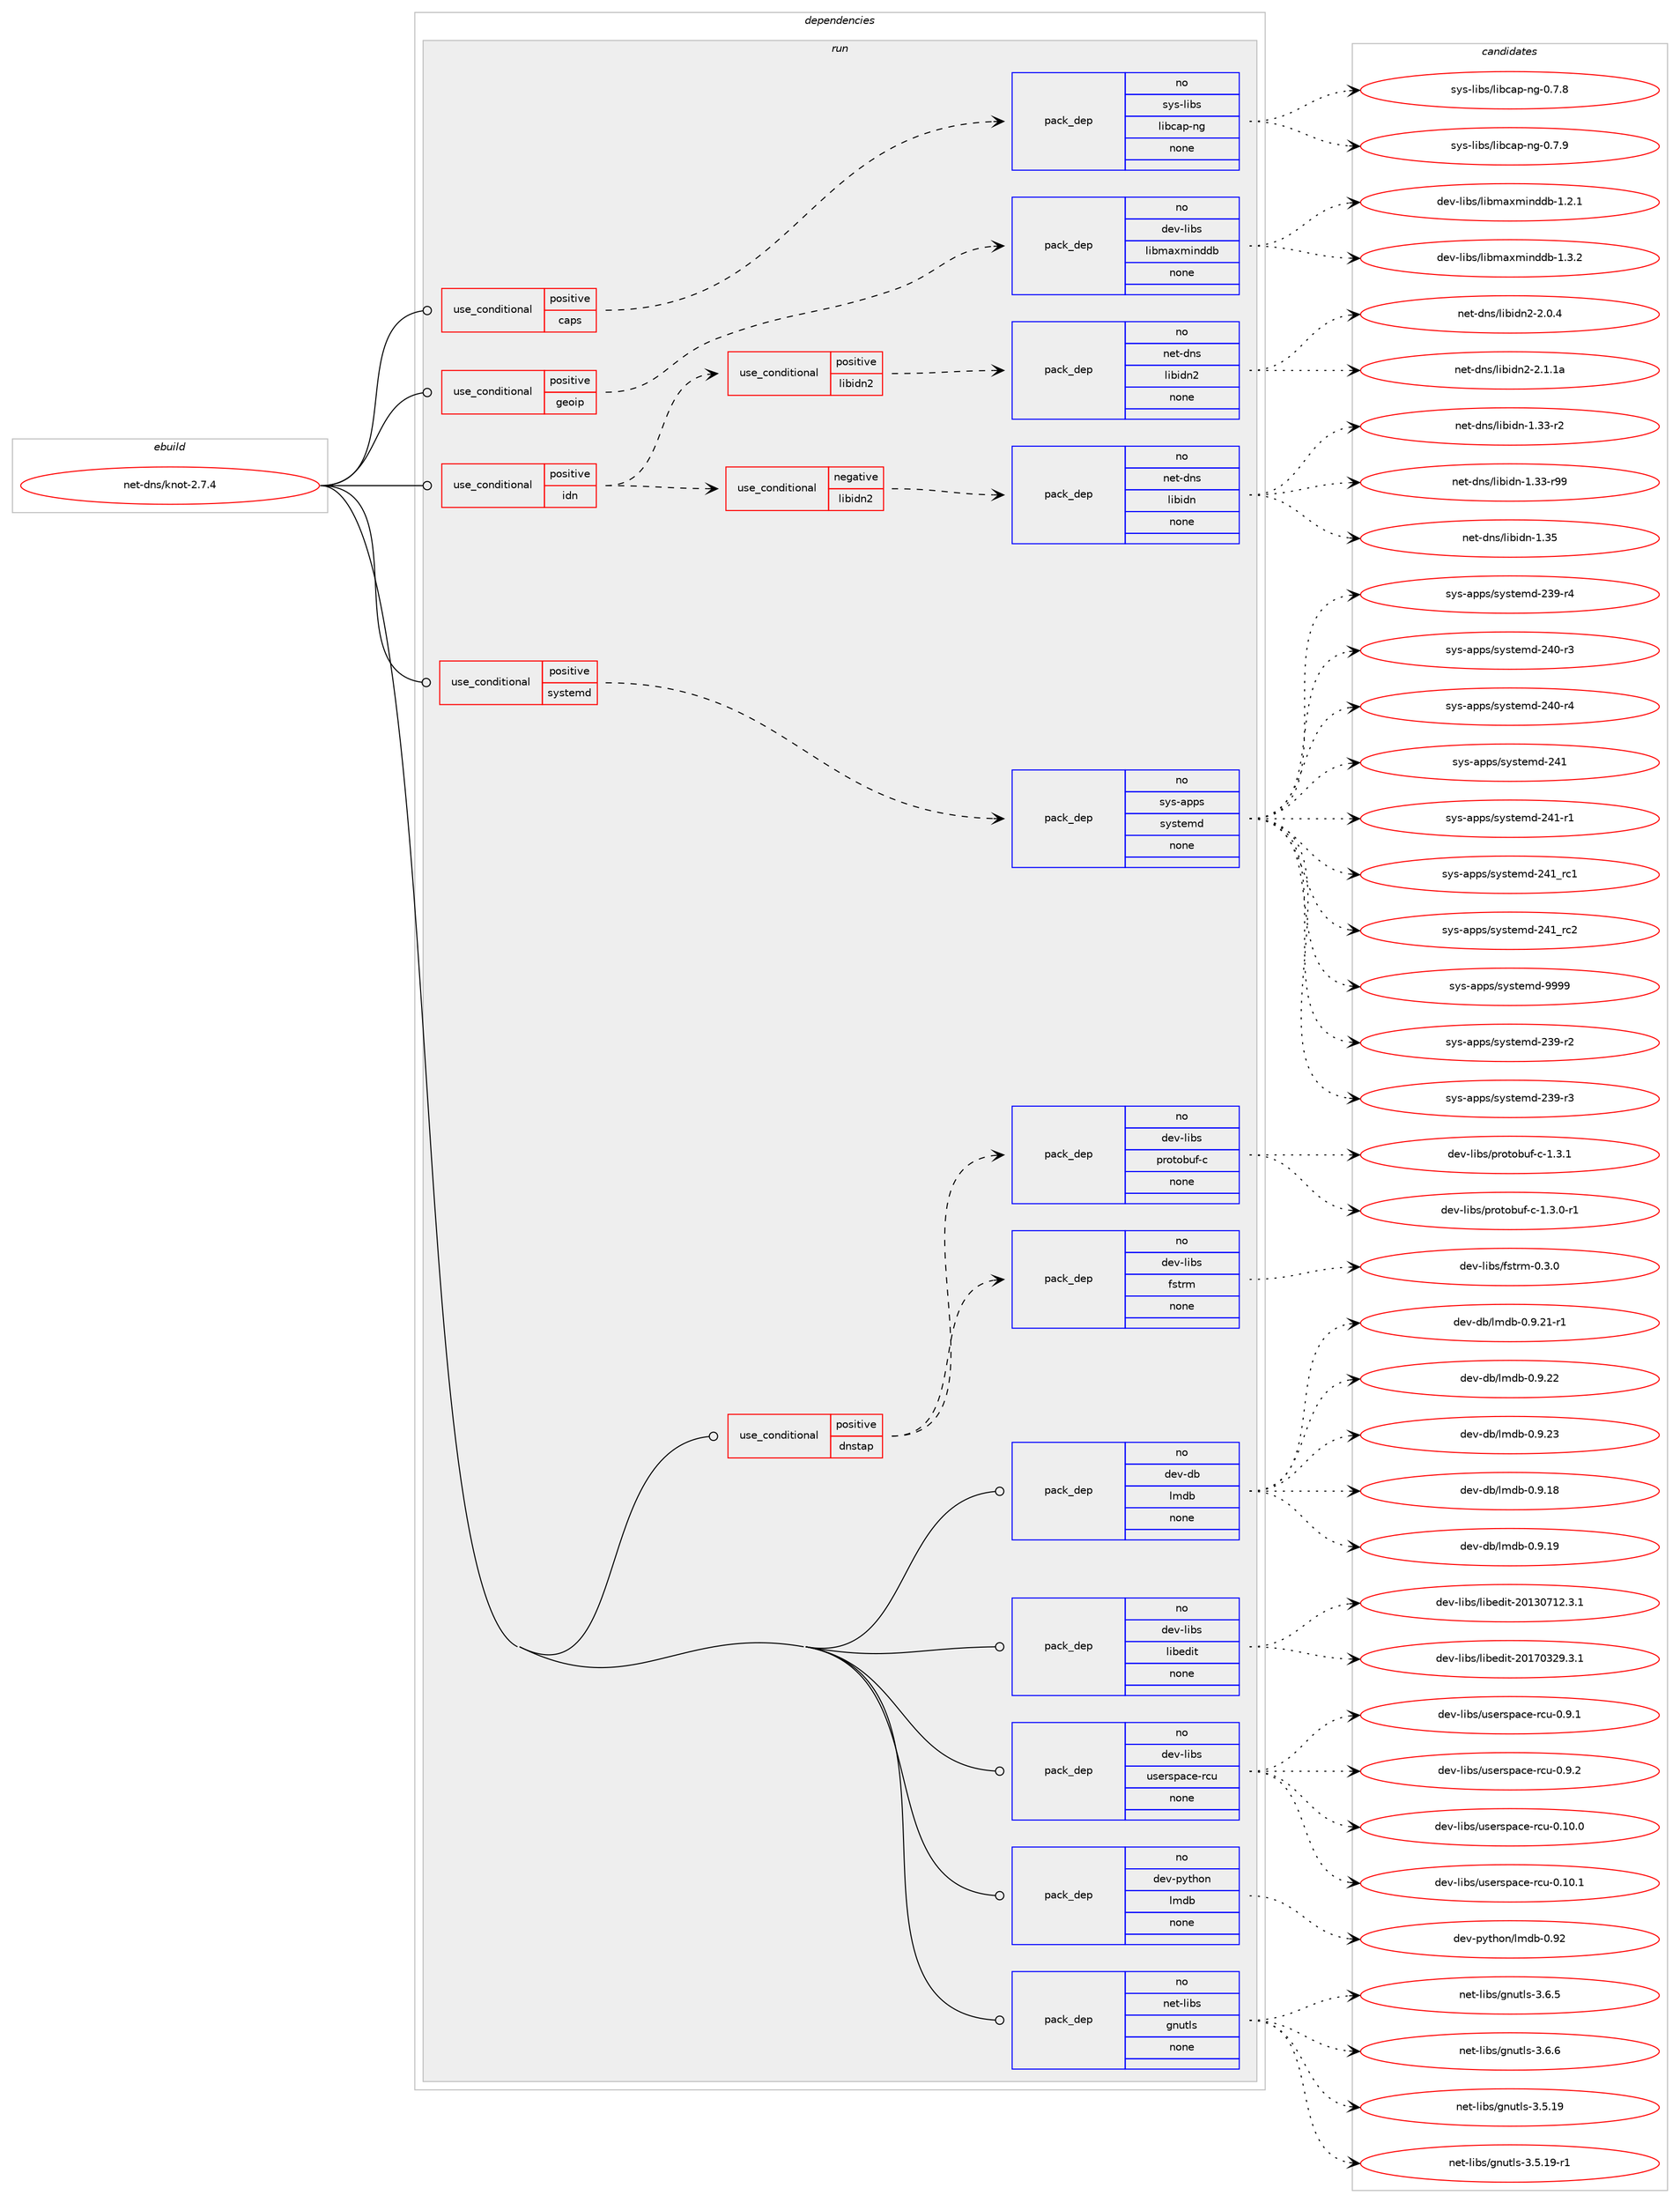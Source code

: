 digraph prolog {

# *************
# Graph options
# *************

newrank=true;
concentrate=true;
compound=true;
graph [rankdir=LR,fontname=Helvetica,fontsize=10,ranksep=1.5];#, ranksep=2.5, nodesep=0.2];
edge  [arrowhead=vee];
node  [fontname=Helvetica,fontsize=10];

# **********
# The ebuild
# **********

subgraph cluster_leftcol {
color=gray;
rank=same;
label=<<i>ebuild</i>>;
id [label="net-dns/knot-2.7.4", color=red, width=4, href="../net-dns/knot-2.7.4.svg"];
}

# ****************
# The dependencies
# ****************

subgraph cluster_midcol {
color=gray;
label=<<i>dependencies</i>>;
subgraph cluster_compile {
fillcolor="#eeeeee";
style=filled;
label=<<i>compile</i>>;
}
subgraph cluster_compileandrun {
fillcolor="#eeeeee";
style=filled;
label=<<i>compile and run</i>>;
}
subgraph cluster_run {
fillcolor="#eeeeee";
style=filled;
label=<<i>run</i>>;
subgraph cond443945 {
dependency1650842 [label=<<TABLE BORDER="0" CELLBORDER="1" CELLSPACING="0" CELLPADDING="4"><TR><TD ROWSPAN="3" CELLPADDING="10">use_conditional</TD></TR><TR><TD>positive</TD></TR><TR><TD>caps</TD></TR></TABLE>>, shape=none, color=red];
subgraph pack1180168 {
dependency1650843 [label=<<TABLE BORDER="0" CELLBORDER="1" CELLSPACING="0" CELLPADDING="4" WIDTH="220"><TR><TD ROWSPAN="6" CELLPADDING="30">pack_dep</TD></TR><TR><TD WIDTH="110">no</TD></TR><TR><TD>sys-libs</TD></TR><TR><TD>libcap-ng</TD></TR><TR><TD>none</TD></TR><TR><TD></TD></TR></TABLE>>, shape=none, color=blue];
}
dependency1650842:e -> dependency1650843:w [weight=20,style="dashed",arrowhead="vee"];
}
id:e -> dependency1650842:w [weight=20,style="solid",arrowhead="odot"];
subgraph cond443946 {
dependency1650844 [label=<<TABLE BORDER="0" CELLBORDER="1" CELLSPACING="0" CELLPADDING="4"><TR><TD ROWSPAN="3" CELLPADDING="10">use_conditional</TD></TR><TR><TD>positive</TD></TR><TR><TD>dnstap</TD></TR></TABLE>>, shape=none, color=red];
subgraph pack1180169 {
dependency1650845 [label=<<TABLE BORDER="0" CELLBORDER="1" CELLSPACING="0" CELLPADDING="4" WIDTH="220"><TR><TD ROWSPAN="6" CELLPADDING="30">pack_dep</TD></TR><TR><TD WIDTH="110">no</TD></TR><TR><TD>dev-libs</TD></TR><TR><TD>fstrm</TD></TR><TR><TD>none</TD></TR><TR><TD></TD></TR></TABLE>>, shape=none, color=blue];
}
dependency1650844:e -> dependency1650845:w [weight=20,style="dashed",arrowhead="vee"];
subgraph pack1180170 {
dependency1650846 [label=<<TABLE BORDER="0" CELLBORDER="1" CELLSPACING="0" CELLPADDING="4" WIDTH="220"><TR><TD ROWSPAN="6" CELLPADDING="30">pack_dep</TD></TR><TR><TD WIDTH="110">no</TD></TR><TR><TD>dev-libs</TD></TR><TR><TD>protobuf-c</TD></TR><TR><TD>none</TD></TR><TR><TD></TD></TR></TABLE>>, shape=none, color=blue];
}
dependency1650844:e -> dependency1650846:w [weight=20,style="dashed",arrowhead="vee"];
}
id:e -> dependency1650844:w [weight=20,style="solid",arrowhead="odot"];
subgraph cond443947 {
dependency1650847 [label=<<TABLE BORDER="0" CELLBORDER="1" CELLSPACING="0" CELLPADDING="4"><TR><TD ROWSPAN="3" CELLPADDING="10">use_conditional</TD></TR><TR><TD>positive</TD></TR><TR><TD>geoip</TD></TR></TABLE>>, shape=none, color=red];
subgraph pack1180171 {
dependency1650848 [label=<<TABLE BORDER="0" CELLBORDER="1" CELLSPACING="0" CELLPADDING="4" WIDTH="220"><TR><TD ROWSPAN="6" CELLPADDING="30">pack_dep</TD></TR><TR><TD WIDTH="110">no</TD></TR><TR><TD>dev-libs</TD></TR><TR><TD>libmaxminddb</TD></TR><TR><TD>none</TD></TR><TR><TD></TD></TR></TABLE>>, shape=none, color=blue];
}
dependency1650847:e -> dependency1650848:w [weight=20,style="dashed",arrowhead="vee"];
}
id:e -> dependency1650847:w [weight=20,style="solid",arrowhead="odot"];
subgraph cond443948 {
dependency1650849 [label=<<TABLE BORDER="0" CELLBORDER="1" CELLSPACING="0" CELLPADDING="4"><TR><TD ROWSPAN="3" CELLPADDING="10">use_conditional</TD></TR><TR><TD>positive</TD></TR><TR><TD>idn</TD></TR></TABLE>>, shape=none, color=red];
subgraph cond443949 {
dependency1650850 [label=<<TABLE BORDER="0" CELLBORDER="1" CELLSPACING="0" CELLPADDING="4"><TR><TD ROWSPAN="3" CELLPADDING="10">use_conditional</TD></TR><TR><TD>negative</TD></TR><TR><TD>libidn2</TD></TR></TABLE>>, shape=none, color=red];
subgraph pack1180172 {
dependency1650851 [label=<<TABLE BORDER="0" CELLBORDER="1" CELLSPACING="0" CELLPADDING="4" WIDTH="220"><TR><TD ROWSPAN="6" CELLPADDING="30">pack_dep</TD></TR><TR><TD WIDTH="110">no</TD></TR><TR><TD>net-dns</TD></TR><TR><TD>libidn</TD></TR><TR><TD>none</TD></TR><TR><TD></TD></TR></TABLE>>, shape=none, color=blue];
}
dependency1650850:e -> dependency1650851:w [weight=20,style="dashed",arrowhead="vee"];
}
dependency1650849:e -> dependency1650850:w [weight=20,style="dashed",arrowhead="vee"];
subgraph cond443950 {
dependency1650852 [label=<<TABLE BORDER="0" CELLBORDER="1" CELLSPACING="0" CELLPADDING="4"><TR><TD ROWSPAN="3" CELLPADDING="10">use_conditional</TD></TR><TR><TD>positive</TD></TR><TR><TD>libidn2</TD></TR></TABLE>>, shape=none, color=red];
subgraph pack1180173 {
dependency1650853 [label=<<TABLE BORDER="0" CELLBORDER="1" CELLSPACING="0" CELLPADDING="4" WIDTH="220"><TR><TD ROWSPAN="6" CELLPADDING="30">pack_dep</TD></TR><TR><TD WIDTH="110">no</TD></TR><TR><TD>net-dns</TD></TR><TR><TD>libidn2</TD></TR><TR><TD>none</TD></TR><TR><TD></TD></TR></TABLE>>, shape=none, color=blue];
}
dependency1650852:e -> dependency1650853:w [weight=20,style="dashed",arrowhead="vee"];
}
dependency1650849:e -> dependency1650852:w [weight=20,style="dashed",arrowhead="vee"];
}
id:e -> dependency1650849:w [weight=20,style="solid",arrowhead="odot"];
subgraph cond443951 {
dependency1650854 [label=<<TABLE BORDER="0" CELLBORDER="1" CELLSPACING="0" CELLPADDING="4"><TR><TD ROWSPAN="3" CELLPADDING="10">use_conditional</TD></TR><TR><TD>positive</TD></TR><TR><TD>systemd</TD></TR></TABLE>>, shape=none, color=red];
subgraph pack1180174 {
dependency1650855 [label=<<TABLE BORDER="0" CELLBORDER="1" CELLSPACING="0" CELLPADDING="4" WIDTH="220"><TR><TD ROWSPAN="6" CELLPADDING="30">pack_dep</TD></TR><TR><TD WIDTH="110">no</TD></TR><TR><TD>sys-apps</TD></TR><TR><TD>systemd</TD></TR><TR><TD>none</TD></TR><TR><TD></TD></TR></TABLE>>, shape=none, color=blue];
}
dependency1650854:e -> dependency1650855:w [weight=20,style="dashed",arrowhead="vee"];
}
id:e -> dependency1650854:w [weight=20,style="solid",arrowhead="odot"];
subgraph pack1180175 {
dependency1650856 [label=<<TABLE BORDER="0" CELLBORDER="1" CELLSPACING="0" CELLPADDING="4" WIDTH="220"><TR><TD ROWSPAN="6" CELLPADDING="30">pack_dep</TD></TR><TR><TD WIDTH="110">no</TD></TR><TR><TD>dev-db</TD></TR><TR><TD>lmdb</TD></TR><TR><TD>none</TD></TR><TR><TD></TD></TR></TABLE>>, shape=none, color=blue];
}
id:e -> dependency1650856:w [weight=20,style="solid",arrowhead="odot"];
subgraph pack1180176 {
dependency1650857 [label=<<TABLE BORDER="0" CELLBORDER="1" CELLSPACING="0" CELLPADDING="4" WIDTH="220"><TR><TD ROWSPAN="6" CELLPADDING="30">pack_dep</TD></TR><TR><TD WIDTH="110">no</TD></TR><TR><TD>dev-libs</TD></TR><TR><TD>libedit</TD></TR><TR><TD>none</TD></TR><TR><TD></TD></TR></TABLE>>, shape=none, color=blue];
}
id:e -> dependency1650857:w [weight=20,style="solid",arrowhead="odot"];
subgraph pack1180177 {
dependency1650858 [label=<<TABLE BORDER="0" CELLBORDER="1" CELLSPACING="0" CELLPADDING="4" WIDTH="220"><TR><TD ROWSPAN="6" CELLPADDING="30">pack_dep</TD></TR><TR><TD WIDTH="110">no</TD></TR><TR><TD>dev-libs</TD></TR><TR><TD>userspace-rcu</TD></TR><TR><TD>none</TD></TR><TR><TD></TD></TR></TABLE>>, shape=none, color=blue];
}
id:e -> dependency1650858:w [weight=20,style="solid",arrowhead="odot"];
subgraph pack1180178 {
dependency1650859 [label=<<TABLE BORDER="0" CELLBORDER="1" CELLSPACING="0" CELLPADDING="4" WIDTH="220"><TR><TD ROWSPAN="6" CELLPADDING="30">pack_dep</TD></TR><TR><TD WIDTH="110">no</TD></TR><TR><TD>dev-python</TD></TR><TR><TD>lmdb</TD></TR><TR><TD>none</TD></TR><TR><TD></TD></TR></TABLE>>, shape=none, color=blue];
}
id:e -> dependency1650859:w [weight=20,style="solid",arrowhead="odot"];
subgraph pack1180179 {
dependency1650860 [label=<<TABLE BORDER="0" CELLBORDER="1" CELLSPACING="0" CELLPADDING="4" WIDTH="220"><TR><TD ROWSPAN="6" CELLPADDING="30">pack_dep</TD></TR><TR><TD WIDTH="110">no</TD></TR><TR><TD>net-libs</TD></TR><TR><TD>gnutls</TD></TR><TR><TD>none</TD></TR><TR><TD></TD></TR></TABLE>>, shape=none, color=blue];
}
id:e -> dependency1650860:w [weight=20,style="solid",arrowhead="odot"];
}
}

# **************
# The candidates
# **************

subgraph cluster_choices {
rank=same;
color=gray;
label=<<i>candidates</i>>;

subgraph choice1180168 {
color=black;
nodesep=1;
choice11512111545108105981154710810598999711245110103454846554656 [label="sys-libs/libcap-ng-0.7.8", color=red, width=4,href="../sys-libs/libcap-ng-0.7.8.svg"];
choice11512111545108105981154710810598999711245110103454846554657 [label="sys-libs/libcap-ng-0.7.9", color=red, width=4,href="../sys-libs/libcap-ng-0.7.9.svg"];
dependency1650843:e -> choice11512111545108105981154710810598999711245110103454846554656:w [style=dotted,weight="100"];
dependency1650843:e -> choice11512111545108105981154710810598999711245110103454846554657:w [style=dotted,weight="100"];
}
subgraph choice1180169 {
color=black;
nodesep=1;
choice100101118451081059811547102115116114109454846514648 [label="dev-libs/fstrm-0.3.0", color=red, width=4,href="../dev-libs/fstrm-0.3.0.svg"];
dependency1650845:e -> choice100101118451081059811547102115116114109454846514648:w [style=dotted,weight="100"];
}
subgraph choice1180170 {
color=black;
nodesep=1;
choice1001011184510810598115471121141111161119811710245994549465146484511449 [label="dev-libs/protobuf-c-1.3.0-r1", color=red, width=4,href="../dev-libs/protobuf-c-1.3.0-r1.svg"];
choice100101118451081059811547112114111116111981171024599454946514649 [label="dev-libs/protobuf-c-1.3.1", color=red, width=4,href="../dev-libs/protobuf-c-1.3.1.svg"];
dependency1650846:e -> choice1001011184510810598115471121141111161119811710245994549465146484511449:w [style=dotted,weight="100"];
dependency1650846:e -> choice100101118451081059811547112114111116111981171024599454946514649:w [style=dotted,weight="100"];
}
subgraph choice1180171 {
color=black;
nodesep=1;
choice100101118451081059811547108105981099712010910511010010098454946504649 [label="dev-libs/libmaxminddb-1.2.1", color=red, width=4,href="../dev-libs/libmaxminddb-1.2.1.svg"];
choice100101118451081059811547108105981099712010910511010010098454946514650 [label="dev-libs/libmaxminddb-1.3.2", color=red, width=4,href="../dev-libs/libmaxminddb-1.3.2.svg"];
dependency1650848:e -> choice100101118451081059811547108105981099712010910511010010098454946504649:w [style=dotted,weight="100"];
dependency1650848:e -> choice100101118451081059811547108105981099712010910511010010098454946514650:w [style=dotted,weight="100"];
}
subgraph choice1180172 {
color=black;
nodesep=1;
choice11010111645100110115471081059810510011045494651514511450 [label="net-dns/libidn-1.33-r2", color=red, width=4,href="../net-dns/libidn-1.33-r2.svg"];
choice1101011164510011011547108105981051001104549465151451145757 [label="net-dns/libidn-1.33-r99", color=red, width=4,href="../net-dns/libidn-1.33-r99.svg"];
choice1101011164510011011547108105981051001104549465153 [label="net-dns/libidn-1.35", color=red, width=4,href="../net-dns/libidn-1.35.svg"];
dependency1650851:e -> choice11010111645100110115471081059810510011045494651514511450:w [style=dotted,weight="100"];
dependency1650851:e -> choice1101011164510011011547108105981051001104549465151451145757:w [style=dotted,weight="100"];
dependency1650851:e -> choice1101011164510011011547108105981051001104549465153:w [style=dotted,weight="100"];
}
subgraph choice1180173 {
color=black;
nodesep=1;
choice11010111645100110115471081059810510011050455046484652 [label="net-dns/libidn2-2.0.4", color=red, width=4,href="../net-dns/libidn2-2.0.4.svg"];
choice1101011164510011011547108105981051001105045504649464997 [label="net-dns/libidn2-2.1.1a", color=red, width=4,href="../net-dns/libidn2-2.1.1a.svg"];
dependency1650853:e -> choice11010111645100110115471081059810510011050455046484652:w [style=dotted,weight="100"];
dependency1650853:e -> choice1101011164510011011547108105981051001105045504649464997:w [style=dotted,weight="100"];
}
subgraph choice1180174 {
color=black;
nodesep=1;
choice115121115459711211211547115121115116101109100455051574511450 [label="sys-apps/systemd-239-r2", color=red, width=4,href="../sys-apps/systemd-239-r2.svg"];
choice115121115459711211211547115121115116101109100455051574511451 [label="sys-apps/systemd-239-r3", color=red, width=4,href="../sys-apps/systemd-239-r3.svg"];
choice115121115459711211211547115121115116101109100455051574511452 [label="sys-apps/systemd-239-r4", color=red, width=4,href="../sys-apps/systemd-239-r4.svg"];
choice115121115459711211211547115121115116101109100455052484511451 [label="sys-apps/systemd-240-r3", color=red, width=4,href="../sys-apps/systemd-240-r3.svg"];
choice115121115459711211211547115121115116101109100455052484511452 [label="sys-apps/systemd-240-r4", color=red, width=4,href="../sys-apps/systemd-240-r4.svg"];
choice11512111545971121121154711512111511610110910045505249 [label="sys-apps/systemd-241", color=red, width=4,href="../sys-apps/systemd-241.svg"];
choice115121115459711211211547115121115116101109100455052494511449 [label="sys-apps/systemd-241-r1", color=red, width=4,href="../sys-apps/systemd-241-r1.svg"];
choice11512111545971121121154711512111511610110910045505249951149949 [label="sys-apps/systemd-241_rc1", color=red, width=4,href="../sys-apps/systemd-241_rc1.svg"];
choice11512111545971121121154711512111511610110910045505249951149950 [label="sys-apps/systemd-241_rc2", color=red, width=4,href="../sys-apps/systemd-241_rc2.svg"];
choice1151211154597112112115471151211151161011091004557575757 [label="sys-apps/systemd-9999", color=red, width=4,href="../sys-apps/systemd-9999.svg"];
dependency1650855:e -> choice115121115459711211211547115121115116101109100455051574511450:w [style=dotted,weight="100"];
dependency1650855:e -> choice115121115459711211211547115121115116101109100455051574511451:w [style=dotted,weight="100"];
dependency1650855:e -> choice115121115459711211211547115121115116101109100455051574511452:w [style=dotted,weight="100"];
dependency1650855:e -> choice115121115459711211211547115121115116101109100455052484511451:w [style=dotted,weight="100"];
dependency1650855:e -> choice115121115459711211211547115121115116101109100455052484511452:w [style=dotted,weight="100"];
dependency1650855:e -> choice11512111545971121121154711512111511610110910045505249:w [style=dotted,weight="100"];
dependency1650855:e -> choice115121115459711211211547115121115116101109100455052494511449:w [style=dotted,weight="100"];
dependency1650855:e -> choice11512111545971121121154711512111511610110910045505249951149949:w [style=dotted,weight="100"];
dependency1650855:e -> choice11512111545971121121154711512111511610110910045505249951149950:w [style=dotted,weight="100"];
dependency1650855:e -> choice1151211154597112112115471151211151161011091004557575757:w [style=dotted,weight="100"];
}
subgraph choice1180175 {
color=black;
nodesep=1;
choice1001011184510098471081091009845484657464956 [label="dev-db/lmdb-0.9.18", color=red, width=4,href="../dev-db/lmdb-0.9.18.svg"];
choice1001011184510098471081091009845484657464957 [label="dev-db/lmdb-0.9.19", color=red, width=4,href="../dev-db/lmdb-0.9.19.svg"];
choice10010111845100984710810910098454846574650494511449 [label="dev-db/lmdb-0.9.21-r1", color=red, width=4,href="../dev-db/lmdb-0.9.21-r1.svg"];
choice1001011184510098471081091009845484657465050 [label="dev-db/lmdb-0.9.22", color=red, width=4,href="../dev-db/lmdb-0.9.22.svg"];
choice1001011184510098471081091009845484657465051 [label="dev-db/lmdb-0.9.23", color=red, width=4,href="../dev-db/lmdb-0.9.23.svg"];
dependency1650856:e -> choice1001011184510098471081091009845484657464956:w [style=dotted,weight="100"];
dependency1650856:e -> choice1001011184510098471081091009845484657464957:w [style=dotted,weight="100"];
dependency1650856:e -> choice10010111845100984710810910098454846574650494511449:w [style=dotted,weight="100"];
dependency1650856:e -> choice1001011184510098471081091009845484657465050:w [style=dotted,weight="100"];
dependency1650856:e -> choice1001011184510098471081091009845484657465051:w [style=dotted,weight="100"];
}
subgraph choice1180176 {
color=black;
nodesep=1;
choice1001011184510810598115471081059810110010511645504849514855495046514649 [label="dev-libs/libedit-20130712.3.1", color=red, width=4,href="../dev-libs/libedit-20130712.3.1.svg"];
choice1001011184510810598115471081059810110010511645504849554851505746514649 [label="dev-libs/libedit-20170329.3.1", color=red, width=4,href="../dev-libs/libedit-20170329.3.1.svg"];
dependency1650857:e -> choice1001011184510810598115471081059810110010511645504849514855495046514649:w [style=dotted,weight="100"];
dependency1650857:e -> choice1001011184510810598115471081059810110010511645504849554851505746514649:w [style=dotted,weight="100"];
}
subgraph choice1180177 {
color=black;
nodesep=1;
choice1001011184510810598115471171151011141151129799101451149911745484649484648 [label="dev-libs/userspace-rcu-0.10.0", color=red, width=4,href="../dev-libs/userspace-rcu-0.10.0.svg"];
choice1001011184510810598115471171151011141151129799101451149911745484649484649 [label="dev-libs/userspace-rcu-0.10.1", color=red, width=4,href="../dev-libs/userspace-rcu-0.10.1.svg"];
choice10010111845108105981154711711510111411511297991014511499117454846574649 [label="dev-libs/userspace-rcu-0.9.1", color=red, width=4,href="../dev-libs/userspace-rcu-0.9.1.svg"];
choice10010111845108105981154711711510111411511297991014511499117454846574650 [label="dev-libs/userspace-rcu-0.9.2", color=red, width=4,href="../dev-libs/userspace-rcu-0.9.2.svg"];
dependency1650858:e -> choice1001011184510810598115471171151011141151129799101451149911745484649484648:w [style=dotted,weight="100"];
dependency1650858:e -> choice1001011184510810598115471171151011141151129799101451149911745484649484649:w [style=dotted,weight="100"];
dependency1650858:e -> choice10010111845108105981154711711510111411511297991014511499117454846574649:w [style=dotted,weight="100"];
dependency1650858:e -> choice10010111845108105981154711711510111411511297991014511499117454846574650:w [style=dotted,weight="100"];
}
subgraph choice1180178 {
color=black;
nodesep=1;
choice1001011184511212111610411111047108109100984548465750 [label="dev-python/lmdb-0.92", color=red, width=4,href="../dev-python/lmdb-0.92.svg"];
dependency1650859:e -> choice1001011184511212111610411111047108109100984548465750:w [style=dotted,weight="100"];
}
subgraph choice1180179 {
color=black;
nodesep=1;
choice11010111645108105981154710311011711610811545514653464957 [label="net-libs/gnutls-3.5.19", color=red, width=4,href="../net-libs/gnutls-3.5.19.svg"];
choice110101116451081059811547103110117116108115455146534649574511449 [label="net-libs/gnutls-3.5.19-r1", color=red, width=4,href="../net-libs/gnutls-3.5.19-r1.svg"];
choice110101116451081059811547103110117116108115455146544653 [label="net-libs/gnutls-3.6.5", color=red, width=4,href="../net-libs/gnutls-3.6.5.svg"];
choice110101116451081059811547103110117116108115455146544654 [label="net-libs/gnutls-3.6.6", color=red, width=4,href="../net-libs/gnutls-3.6.6.svg"];
dependency1650860:e -> choice11010111645108105981154710311011711610811545514653464957:w [style=dotted,weight="100"];
dependency1650860:e -> choice110101116451081059811547103110117116108115455146534649574511449:w [style=dotted,weight="100"];
dependency1650860:e -> choice110101116451081059811547103110117116108115455146544653:w [style=dotted,weight="100"];
dependency1650860:e -> choice110101116451081059811547103110117116108115455146544654:w [style=dotted,weight="100"];
}
}

}
